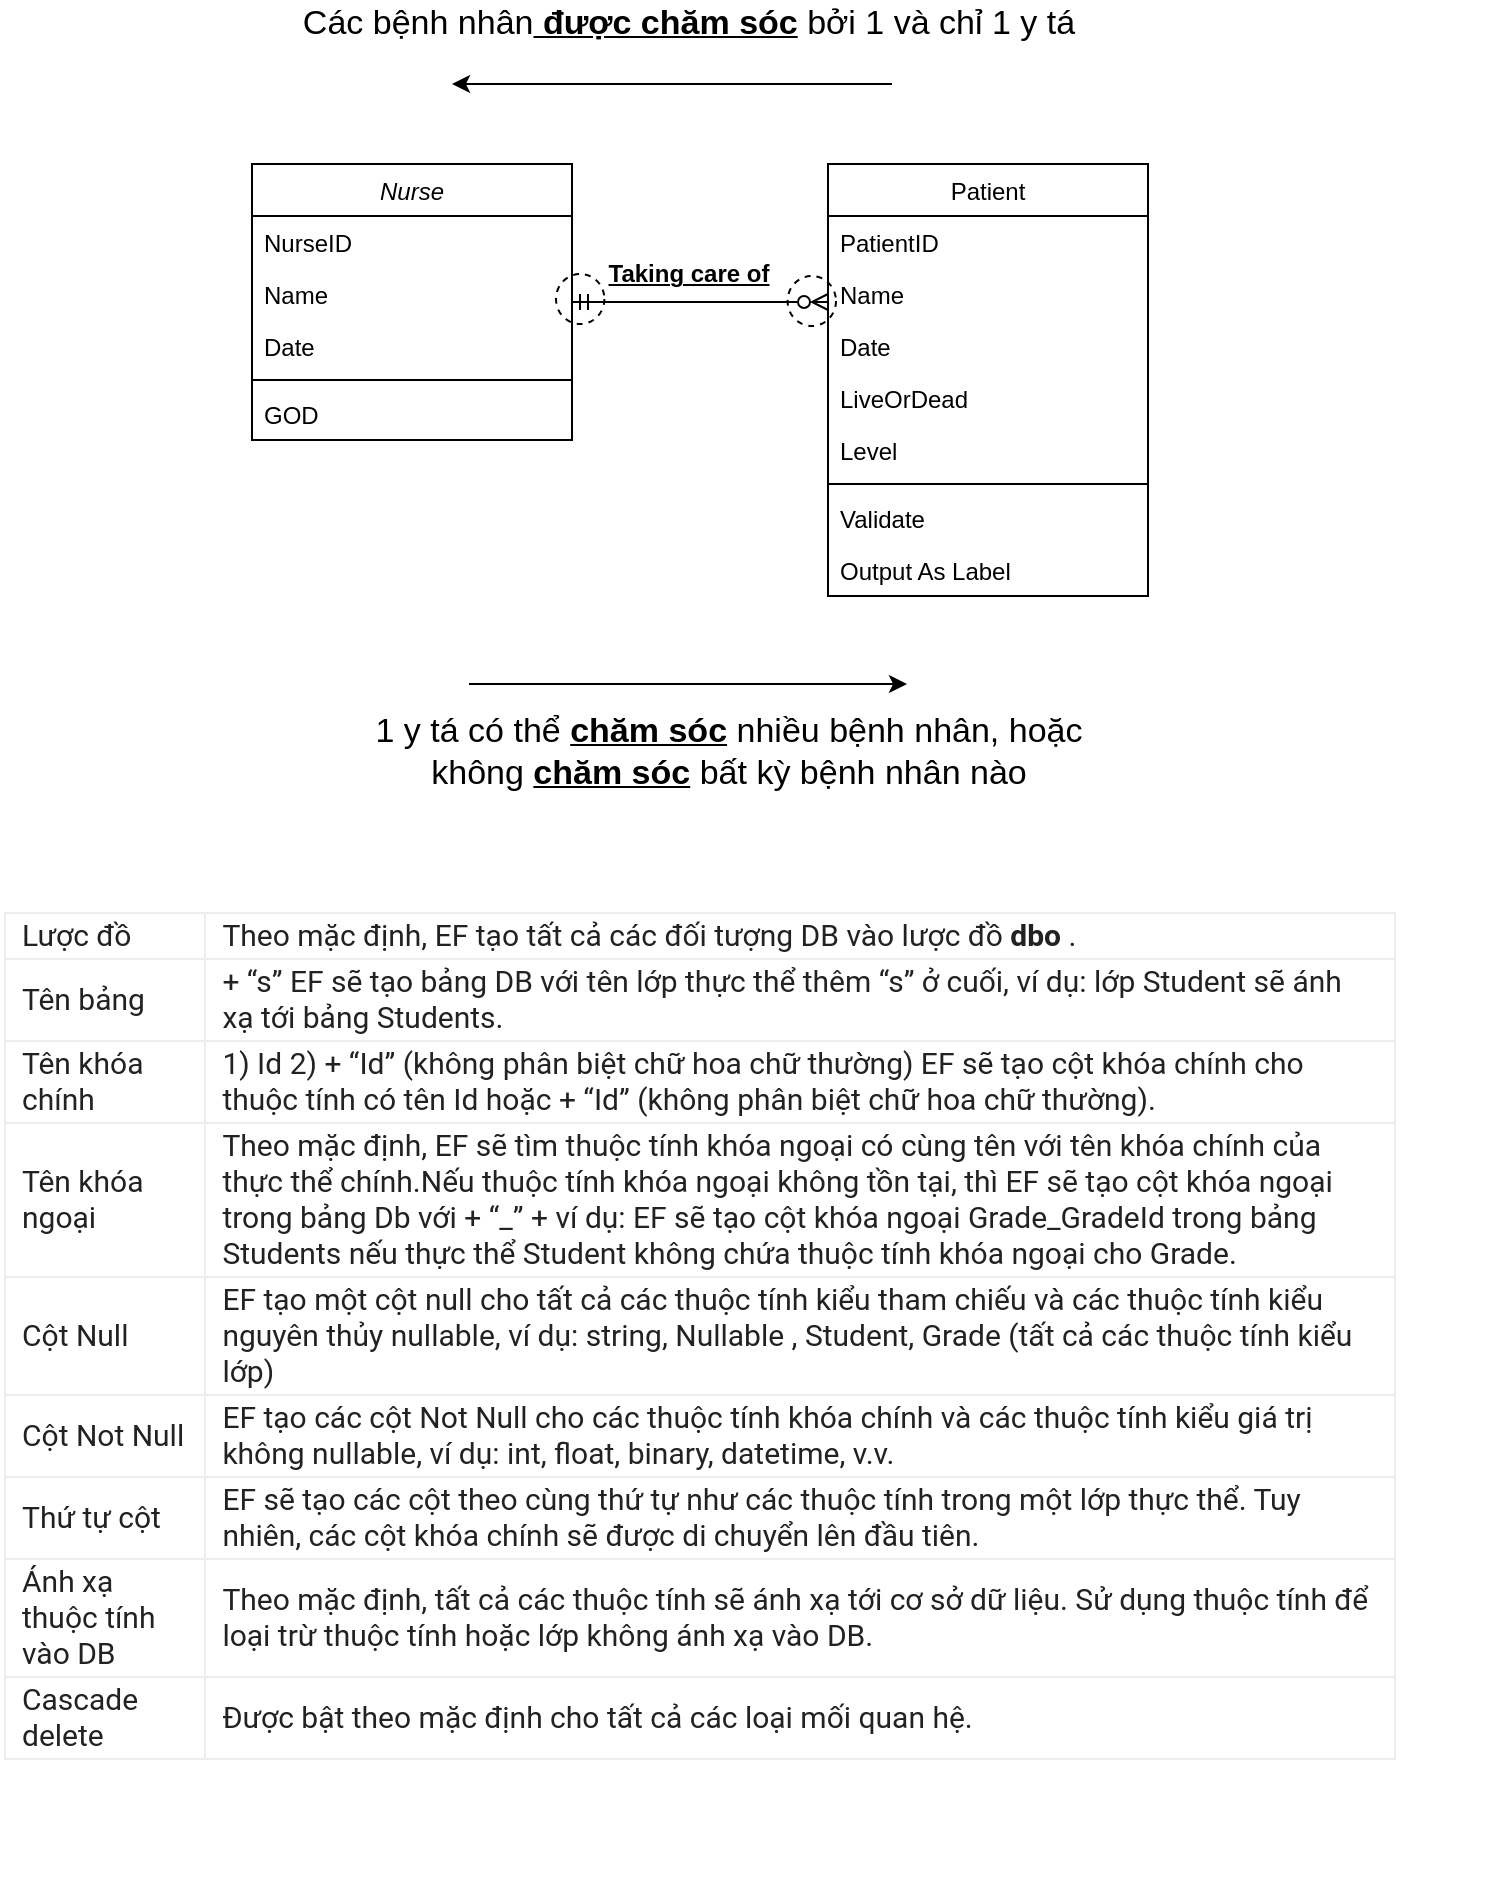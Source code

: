 <mxfile version="16.1.2" type="github">
  <diagram id="C5RBs43oDa-KdzZeNtuy" name="Page-1">
    <mxGraphModel dx="1422" dy="832" grid="0" gridSize="10" guides="1" tooltips="1" connect="1" arrows="1" fold="1" page="1" pageScale="1" pageWidth="827" pageHeight="1169" math="0" shadow="0">
      <root>
        <mxCell id="WIyWlLk6GJQsqaUBKTNV-0" />
        <mxCell id="WIyWlLk6GJQsqaUBKTNV-1" parent="WIyWlLk6GJQsqaUBKTNV-0" />
        <mxCell id="zkfFHV4jXpPFQw0GAbJ--0" value="Nurse" style="swimlane;fontStyle=2;align=center;verticalAlign=top;childLayout=stackLayout;horizontal=1;startSize=26;horizontalStack=0;resizeParent=1;resizeLast=0;collapsible=1;marginBottom=0;rounded=0;shadow=0;strokeWidth=1;" parent="WIyWlLk6GJQsqaUBKTNV-1" vertex="1">
          <mxGeometry x="190" y="250" width="160" height="138" as="geometry">
            <mxRectangle x="230" y="140" width="160" height="26" as="alternateBounds" />
          </mxGeometry>
        </mxCell>
        <mxCell id="zkfFHV4jXpPFQw0GAbJ--1" value="NurseID" style="text;align=left;verticalAlign=top;spacingLeft=4;spacingRight=4;overflow=hidden;rotatable=0;points=[[0,0.5],[1,0.5]];portConstraint=eastwest;rounded=0;" parent="zkfFHV4jXpPFQw0GAbJ--0" vertex="1">
          <mxGeometry y="26" width="160" height="26" as="geometry" />
        </mxCell>
        <mxCell id="zkfFHV4jXpPFQw0GAbJ--2" value="Name" style="text;align=left;verticalAlign=top;spacingLeft=4;spacingRight=4;overflow=hidden;rotatable=0;points=[[0,0.5],[1,0.5]];portConstraint=eastwest;rounded=0;shadow=0;html=0;" parent="zkfFHV4jXpPFQw0GAbJ--0" vertex="1">
          <mxGeometry y="52" width="160" height="26" as="geometry" />
        </mxCell>
        <mxCell id="zkfFHV4jXpPFQw0GAbJ--3" value="Date" style="text;align=left;verticalAlign=top;spacingLeft=4;spacingRight=4;overflow=hidden;rotatable=0;points=[[0,0.5],[1,0.5]];portConstraint=eastwest;rounded=0;shadow=0;html=0;" parent="zkfFHV4jXpPFQw0GAbJ--0" vertex="1">
          <mxGeometry y="78" width="160" height="26" as="geometry" />
        </mxCell>
        <mxCell id="zkfFHV4jXpPFQw0GAbJ--4" value="" style="line;html=1;strokeWidth=1;align=left;verticalAlign=middle;spacingTop=-1;spacingLeft=3;spacingRight=3;rotatable=0;labelPosition=right;points=[];portConstraint=eastwest;rounded=0;" parent="zkfFHV4jXpPFQw0GAbJ--0" vertex="1">
          <mxGeometry y="104" width="160" height="8" as="geometry" />
        </mxCell>
        <mxCell id="zkfFHV4jXpPFQw0GAbJ--5" value="GOD" style="text;align=left;verticalAlign=top;spacingLeft=4;spacingRight=4;overflow=hidden;rotatable=0;points=[[0,0.5],[1,0.5]];portConstraint=eastwest;rounded=0;" parent="zkfFHV4jXpPFQw0GAbJ--0" vertex="1">
          <mxGeometry y="112" width="160" height="26" as="geometry" />
        </mxCell>
        <mxCell id="zkfFHV4jXpPFQw0GAbJ--17" value="Patient" style="swimlane;fontStyle=0;align=center;verticalAlign=top;childLayout=stackLayout;horizontal=1;startSize=26;horizontalStack=0;resizeParent=1;resizeLast=0;collapsible=1;marginBottom=0;rounded=0;shadow=0;strokeWidth=1;" parent="WIyWlLk6GJQsqaUBKTNV-1" vertex="1">
          <mxGeometry x="478" y="250" width="160" height="216" as="geometry">
            <mxRectangle x="550" y="140" width="160" height="26" as="alternateBounds" />
          </mxGeometry>
        </mxCell>
        <mxCell id="zkfFHV4jXpPFQw0GAbJ--18" value="PatientID" style="text;align=left;verticalAlign=top;spacingLeft=4;spacingRight=4;overflow=hidden;rotatable=0;points=[[0,0.5],[1,0.5]];portConstraint=eastwest;rounded=0;" parent="zkfFHV4jXpPFQw0GAbJ--17" vertex="1">
          <mxGeometry y="26" width="160" height="26" as="geometry" />
        </mxCell>
        <mxCell id="zkfFHV4jXpPFQw0GAbJ--19" value="Name" style="text;align=left;verticalAlign=top;spacingLeft=4;spacingRight=4;overflow=hidden;rotatable=0;points=[[0,0.5],[1,0.5]];portConstraint=eastwest;rounded=0;shadow=0;html=0;" parent="zkfFHV4jXpPFQw0GAbJ--17" vertex="1">
          <mxGeometry y="52" width="160" height="26" as="geometry" />
        </mxCell>
        <mxCell id="zkfFHV4jXpPFQw0GAbJ--20" value="Date" style="text;align=left;verticalAlign=top;spacingLeft=4;spacingRight=4;overflow=hidden;rotatable=0;points=[[0,0.5],[1,0.5]];portConstraint=eastwest;rounded=0;shadow=0;html=0;" parent="zkfFHV4jXpPFQw0GAbJ--17" vertex="1">
          <mxGeometry y="78" width="160" height="26" as="geometry" />
        </mxCell>
        <mxCell id="zkfFHV4jXpPFQw0GAbJ--21" value="LiveOrDead" style="text;align=left;verticalAlign=top;spacingLeft=4;spacingRight=4;overflow=hidden;rotatable=0;points=[[0,0.5],[1,0.5]];portConstraint=eastwest;rounded=0;shadow=0;html=0;" parent="zkfFHV4jXpPFQw0GAbJ--17" vertex="1">
          <mxGeometry y="104" width="160" height="26" as="geometry" />
        </mxCell>
        <mxCell id="zkfFHV4jXpPFQw0GAbJ--22" value="Level" style="text;align=left;verticalAlign=top;spacingLeft=4;spacingRight=4;overflow=hidden;rotatable=0;points=[[0,0.5],[1,0.5]];portConstraint=eastwest;rounded=0;shadow=0;html=0;" parent="zkfFHV4jXpPFQw0GAbJ--17" vertex="1">
          <mxGeometry y="130" width="160" height="26" as="geometry" />
        </mxCell>
        <mxCell id="zkfFHV4jXpPFQw0GAbJ--23" value="" style="line;html=1;strokeWidth=1;align=left;verticalAlign=middle;spacingTop=-1;spacingLeft=3;spacingRight=3;rotatable=0;labelPosition=right;points=[];portConstraint=eastwest;rounded=0;" parent="zkfFHV4jXpPFQw0GAbJ--17" vertex="1">
          <mxGeometry y="156" width="160" height="8" as="geometry" />
        </mxCell>
        <mxCell id="zkfFHV4jXpPFQw0GAbJ--24" value="Validate" style="text;align=left;verticalAlign=top;spacingLeft=4;spacingRight=4;overflow=hidden;rotatable=0;points=[[0,0.5],[1,0.5]];portConstraint=eastwest;rounded=0;" parent="zkfFHV4jXpPFQw0GAbJ--17" vertex="1">
          <mxGeometry y="164" width="160" height="26" as="geometry" />
        </mxCell>
        <mxCell id="zkfFHV4jXpPFQw0GAbJ--25" value="Output As Label" style="text;align=left;verticalAlign=top;spacingLeft=4;spacingRight=4;overflow=hidden;rotatable=0;points=[[0,0.5],[1,0.5]];portConstraint=eastwest;rounded=0;" parent="zkfFHV4jXpPFQw0GAbJ--17" vertex="1">
          <mxGeometry y="190" width="160" height="26" as="geometry" />
        </mxCell>
        <mxCell id="zkfFHV4jXpPFQw0GAbJ--26" value="" style="endArrow=ERzeroToMany;shadow=0;strokeWidth=1;rounded=0;endFill=0;edgeStyle=elbowEdgeStyle;elbow=vertical;startArrow=ERmandOne;startFill=0;" parent="WIyWlLk6GJQsqaUBKTNV-1" source="zkfFHV4jXpPFQw0GAbJ--0" target="zkfFHV4jXpPFQw0GAbJ--17" edge="1">
          <mxGeometry x="0.5" y="41" relative="1" as="geometry">
            <mxPoint x="350" y="322" as="sourcePoint" />
            <mxPoint x="510" y="322" as="targetPoint" />
            <mxPoint x="-40" y="32" as="offset" />
          </mxGeometry>
        </mxCell>
        <mxCell id="zkfFHV4jXpPFQw0GAbJ--29" value="&lt;b&gt;&lt;u&gt;Taking care of&lt;/u&gt;&lt;/b&gt;" style="text;html=1;resizable=0;points=[];;align=center;verticalAlign=middle;labelBackgroundColor=none;rounded=0;shadow=0;strokeWidth=1;fontSize=12;" parent="zkfFHV4jXpPFQw0GAbJ--26" vertex="1" connectable="0">
          <mxGeometry x="0.5" y="49" relative="1" as="geometry">
            <mxPoint x="-38" y="35" as="offset" />
          </mxGeometry>
        </mxCell>
        <mxCell id="Jfw_HgJNsNN7jVGEWSjA-0" value="" style="endArrow=classic;html=1;rounded=0;" edge="1" parent="WIyWlLk6GJQsqaUBKTNV-1">
          <mxGeometry width="50" height="50" relative="1" as="geometry">
            <mxPoint x="510" y="210" as="sourcePoint" />
            <mxPoint x="290" y="210" as="targetPoint" />
          </mxGeometry>
        </mxCell>
        <mxCell id="Jfw_HgJNsNN7jVGEWSjA-1" value="Các bệnh nhân&lt;b&gt;&lt;u&gt; được chăm sóc&lt;/u&gt;&lt;/b&gt; bởi 1 và chỉ 1 y tá" style="text;html=1;align=center;verticalAlign=middle;resizable=0;points=[];autosize=1;strokeColor=none;fillColor=none;strokeWidth=1;fontSize=17;" vertex="1" parent="WIyWlLk6GJQsqaUBKTNV-1">
          <mxGeometry x="208" y="168" width="400" height="24" as="geometry" />
        </mxCell>
        <mxCell id="Jfw_HgJNsNN7jVGEWSjA-2" value="" style="endArrow=classic;html=1;rounded=0;" edge="1" parent="WIyWlLk6GJQsqaUBKTNV-1">
          <mxGeometry width="50" height="50" relative="1" as="geometry">
            <mxPoint x="298.5" y="510" as="sourcePoint" />
            <mxPoint x="517.5" y="510" as="targetPoint" />
          </mxGeometry>
        </mxCell>
        <mxCell id="Jfw_HgJNsNN7jVGEWSjA-3" value="1 y tá có thể &lt;b&gt;&lt;u&gt;chăm sóc&lt;/u&gt;&lt;/b&gt; nhiều bệnh nhân, hoặc &lt;br&gt;không &lt;b&gt;&lt;u&gt;chăm sóc&lt;/u&gt;&lt;/b&gt; bất kỳ bệnh nhân nào" style="text;html=1;align=center;verticalAlign=middle;resizable=0;points=[];autosize=1;strokeColor=none;fillColor=none;fontSize=17;" vertex="1" parent="WIyWlLk6GJQsqaUBKTNV-1">
          <mxGeometry x="246" y="522" width="364" height="44" as="geometry" />
        </mxCell>
        <mxCell id="Jfw_HgJNsNN7jVGEWSjA-5" value="" style="ellipse;whiteSpace=wrap;html=1;fontSize=17;strokeWidth=1;fillColor=none;dashed=1;" vertex="1" parent="WIyWlLk6GJQsqaUBKTNV-1">
          <mxGeometry x="342" y="305" width="24.22" height="25" as="geometry" />
        </mxCell>
        <mxCell id="Jfw_HgJNsNN7jVGEWSjA-12" value="" style="ellipse;whiteSpace=wrap;html=1;fontSize=17;strokeWidth=1;fillColor=none;dashed=1;" vertex="1" parent="WIyWlLk6GJQsqaUBKTNV-1">
          <mxGeometry x="457.78" y="306" width="24.22" height="25" as="geometry" />
        </mxCell>
        <mxCell id="Jfw_HgJNsNN7jVGEWSjA-14" value="&lt;br class=&quot;Apple-interchange-newline&quot;&gt;&lt;table style=&quot;box-sizing: border-box; border-collapse: collapse; border-spacing: 0px; width: 696px; margin-bottom: 21px; margin-left: auto; margin-right: auto; color: rgb(34, 34, 34); font-family: roboto; font-size: 15px; font-style: normal; font-weight: 400; letter-spacing: normal; text-transform: none; word-spacing: 0px; background-color: rgb(255, 255, 255);&quot;&gt;&lt;tbody style=&quot;box-sizing: border-box&quot;&gt;&lt;tr style=&quot;box-sizing: border-box&quot;&gt;&lt;/tr&gt;&lt;tr style=&quot;box-sizing: border-box&quot;&gt;&lt;td style=&quot;box-sizing: border-box ; padding: 2px 8px ; border: 1px solid rgb(237 , 237 , 237)&quot;&gt;Lược đồ&lt;/td&gt;&lt;td style=&quot;box-sizing: border-box ; padding: 2px 8px ; border: 1px solid rgb(237 , 237 , 237)&quot;&gt;Theo mặc định, EF tạo tất cả các đối tượng DB vào lược đồ&lt;span&gt;&amp;nbsp;&lt;/span&gt;&lt;strong style=&quot;box-sizing: border-box ; font-weight: 700&quot;&gt;dbo&lt;/strong&gt;&lt;span&gt;&amp;nbsp;&lt;/span&gt;.&lt;/td&gt;&lt;/tr&gt;&lt;tr style=&quot;box-sizing: border-box&quot;&gt;&lt;td style=&quot;box-sizing: border-box ; padding: 2px 8px ; border: 1px solid rgb(237 , 237 , 237)&quot;&gt;Tên bảng&lt;/td&gt;&lt;td style=&quot;box-sizing: border-box ; padding: 2px 8px ; border: 1px solid rgb(237 , 237 , 237)&quot;&gt;+ “s” EF sẽ tạo bảng DB với tên lớp thực thể thêm “s” ở cuối, ví dụ: lớp Student sẽ ánh xạ tới bảng Students.&lt;/td&gt;&lt;/tr&gt;&lt;tr style=&quot;box-sizing: border-box&quot;&gt;&lt;td style=&quot;box-sizing: border-box ; padding: 2px 8px ; border: 1px solid rgb(237 , 237 , 237)&quot;&gt;Tên khóa chính&lt;/td&gt;&lt;td style=&quot;box-sizing: border-box ; padding: 2px 8px ; border: 1px solid rgb(237 , 237 , 237)&quot;&gt;1) Id 2) + “Id” (không phân biệt chữ hoa chữ thường) EF sẽ tạo cột khóa chính cho thuộc tính có tên Id hoặc + “Id” (không phân biệt chữ hoa chữ thường).&lt;/td&gt;&lt;/tr&gt;&lt;tr style=&quot;box-sizing: border-box&quot;&gt;&lt;td style=&quot;box-sizing: border-box ; padding: 2px 8px ; border: 1px solid rgb(237 , 237 , 237)&quot;&gt;Tên khóa ngoại&lt;/td&gt;&lt;td style=&quot;box-sizing: border-box ; padding: 2px 8px ; border: 1px solid rgb(237 , 237 , 237)&quot;&gt;Theo mặc định, EF sẽ tìm thuộc tính khóa ngoại có cùng tên với tên khóa chính của thực thể chính.Nếu thuộc tính khóa ngoại không tồn tại, thì EF sẽ tạo cột khóa ngoại trong bảng Db với + “_” + ví dụ: EF sẽ tạo cột khóa ngoại Grade_GradeId trong bảng Students nếu thực thể Student không chứa thuộc tính khóa ngoại cho Grade.&lt;/td&gt;&lt;/tr&gt;&lt;tr style=&quot;box-sizing: border-box&quot;&gt;&lt;td style=&quot;box-sizing: border-box ; padding: 2px 8px ; border: 1px solid rgb(237 , 237 , 237)&quot;&gt;Cột Null&lt;/td&gt;&lt;td style=&quot;box-sizing: border-box ; padding: 2px 8px ; border: 1px solid rgb(237 , 237 , 237)&quot;&gt;EF tạo một cột null cho tất cả các thuộc tính kiểu tham chiếu và các thuộc tính kiểu nguyên thủy nullable, ví dụ: string, Nullable , Student, Grade (tất cả các thuộc tính kiểu lớp)&lt;/td&gt;&lt;/tr&gt;&lt;tr style=&quot;box-sizing: border-box&quot;&gt;&lt;td style=&quot;box-sizing: border-box ; padding: 2px 8px ; border: 1px solid rgb(237 , 237 , 237)&quot;&gt;Cột Not Null&lt;/td&gt;&lt;td style=&quot;box-sizing: border-box ; padding: 2px 8px ; border: 1px solid rgb(237 , 237 , 237)&quot;&gt;EF tạo các cột Not Null cho các thuộc tính khóa chính và các thuộc tính kiểu giá trị không nullable, ví dụ: int, float, binary, datetime, v.v.&lt;/td&gt;&lt;/tr&gt;&lt;tr style=&quot;box-sizing: border-box&quot;&gt;&lt;td style=&quot;box-sizing: border-box ; padding: 2px 8px ; border: 1px solid rgb(237 , 237 , 237)&quot;&gt;Thứ tự cột&lt;/td&gt;&lt;td style=&quot;box-sizing: border-box ; padding: 2px 8px ; border: 1px solid rgb(237 , 237 , 237)&quot;&gt;EF sẽ tạo các cột theo cùng thứ tự như các thuộc tính trong một lớp thực thể. Tuy nhiên, các cột khóa chính sẽ được di chuyển lên đầu tiên.&lt;/td&gt;&lt;/tr&gt;&lt;tr style=&quot;box-sizing: border-box&quot;&gt;&lt;td style=&quot;box-sizing: border-box ; padding: 2px 8px ; border: 1px solid rgb(237 , 237 , 237)&quot;&gt;Ánh xạ thuộc tính vào DB&lt;/td&gt;&lt;td style=&quot;box-sizing: border-box ; padding: 2px 8px ; border: 1px solid rgb(237 , 237 , 237)&quot;&gt;Theo mặc định, tất cả các thuộc tính sẽ ánh xạ tới cơ sở dữ liệu. Sử dụng thuộc tính để loại trừ thuộc tính hoặc lớp không ánh xạ vào DB.&lt;/td&gt;&lt;/tr&gt;&lt;tr style=&quot;box-sizing: border-box&quot;&gt;&lt;td style=&quot;box-sizing: border-box ; padding: 2px 8px ; border: 1px solid rgb(237 , 237 , 237)&quot;&gt;Cascade delete&lt;/td&gt;&lt;td style=&quot;box-sizing: border-box ; padding: 2px 8px ; border: 1px solid rgb(237 , 237 , 237)&quot;&gt;Được bật theo mặc định cho tất cả các loại mối quan hệ.&lt;/td&gt;&lt;/tr&gt;&lt;/tbody&gt;&lt;/table&gt;" style="text;whiteSpace=wrap;html=1;" vertex="1" parent="WIyWlLk6GJQsqaUBKTNV-1">
          <mxGeometry x="64" y="603" width="746" height="503" as="geometry" />
        </mxCell>
      </root>
    </mxGraphModel>
  </diagram>
</mxfile>
